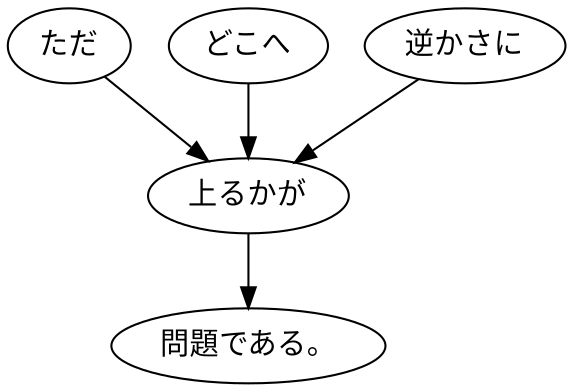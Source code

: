 digraph graph4848 {
	node0 [label="ただ"];
	node1 [label="どこへ"];
	node2 [label="逆かさに"];
	node3 [label="上るかが"];
	node4 [label="問題である。"];
	node0 -> node3;
	node1 -> node3;
	node2 -> node3;
	node3 -> node4;
}
